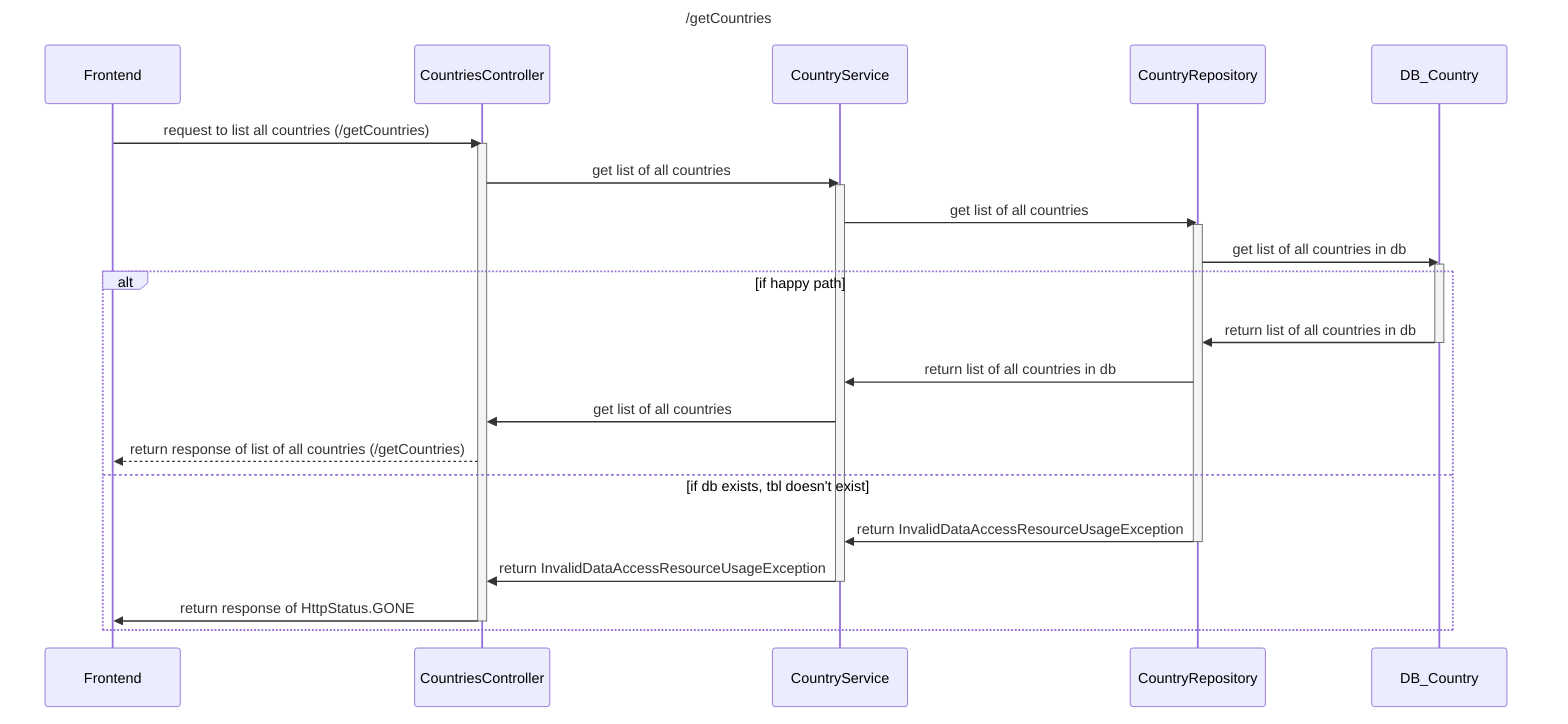 ---
title: /getCountries
---

sequenceDiagram
    participant Frontend
    participant CountriesController
    participant CountryService
    participant CountryRepository
    participant DB_Country

    Frontend->>CountriesController: request to list all countries (/getCountries)
    activate CountriesController
    CountriesController->>CountryService: get list of all countries
    activate CountryService
    CountryService->>CountryRepository: get list of all countries
    activate CountryRepository
    CountryRepository->>DB_Country: get list of all countries in db
    activate DB_Country

    alt if happy path
        DB_Country->>CountryRepository: return list of all countries in db
        deactivate DB_Country
        CountryRepository->>CountryService: return list of all countries in db
        CountryService->>CountriesController: get list of all countries
        CountriesController-->>Frontend: return response of list of all countries (/getCountries)
    else if db exists, tbl doesn't exist
        CountryRepository->>CountryService: return InvalidDataAccessResourceUsageException
        deactivate CountryRepository
        CountryService->>CountriesController: return InvalidDataAccessResourceUsageException
        deactivate CountryService
        CountriesController->>Frontend: return response of HttpStatus.GONE
        deactivate CountriesController
    end